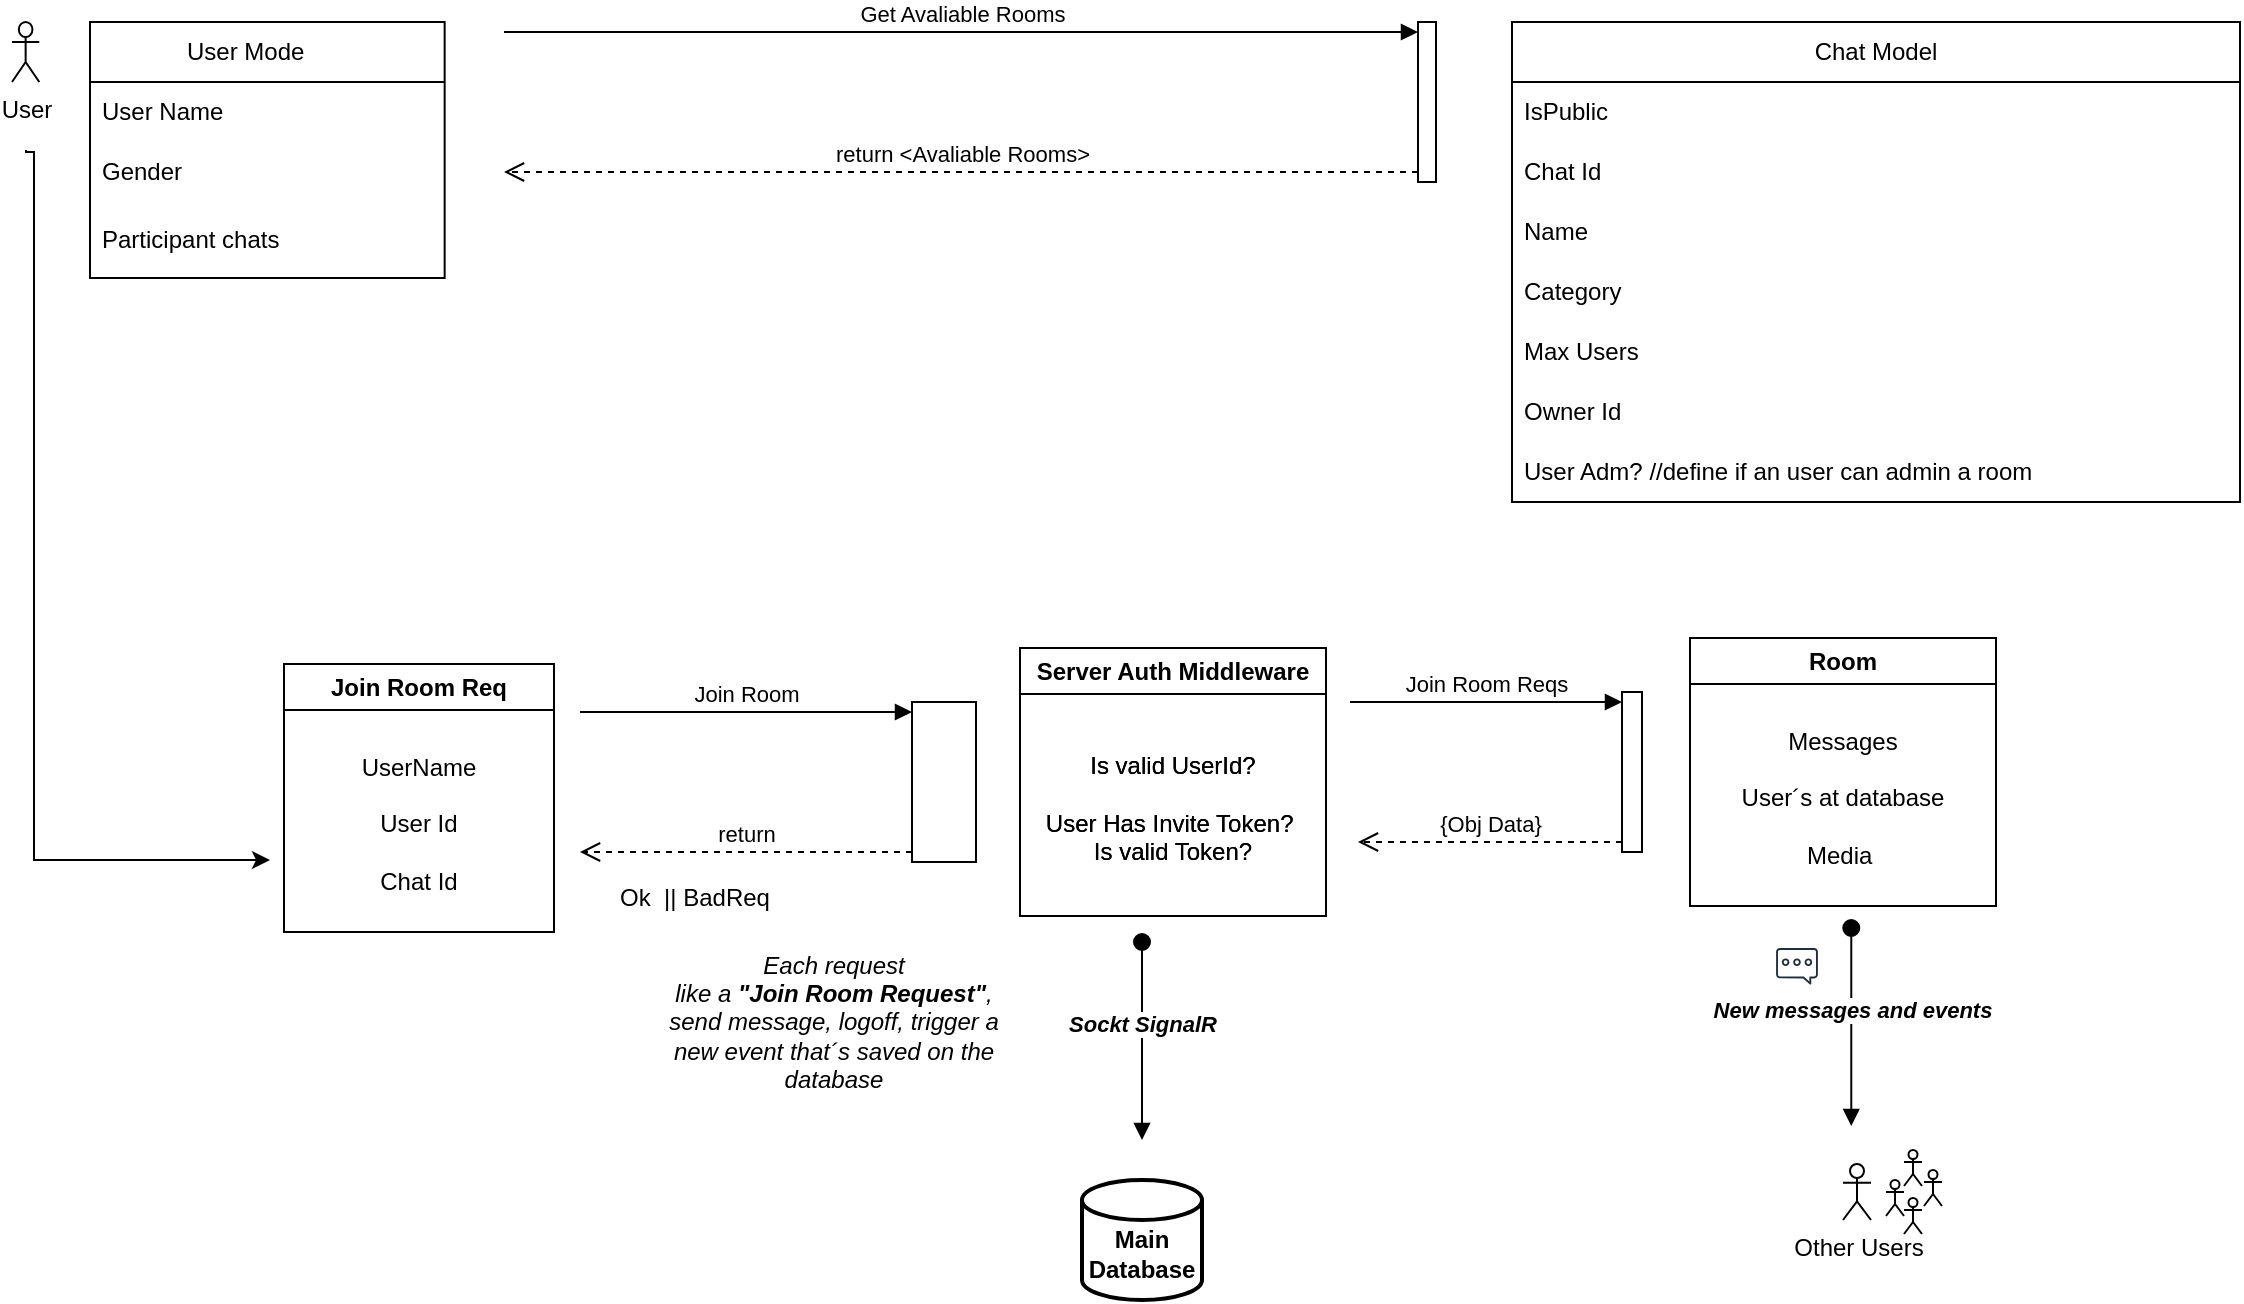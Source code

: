 <mxfile version="23.0.1" type="device">
  <diagram name="Página-1" id="kCZr15F2klLm7oUDF_et">
    <mxGraphModel dx="2398" dy="1078" grid="0" gridSize="10" guides="1" tooltips="1" connect="1" arrows="1" fold="1" page="1" pageScale="1" pageWidth="1169" pageHeight="827" math="0" shadow="0">
      <root>
        <mxCell id="0" />
        <mxCell id="1" parent="0" />
        <mxCell id="vphAHuVOy8EnIQVUGaIo-1" value="Chat Model" style="swimlane;fontStyle=0;childLayout=stackLayout;horizontal=1;startSize=30;horizontalStack=0;resizeParent=1;resizeParentMax=0;resizeLast=0;collapsible=1;marginBottom=0;whiteSpace=wrap;html=1;" vertex="1" parent="1">
          <mxGeometry x="770" y="118" width="364" height="240" as="geometry" />
        </mxCell>
        <mxCell id="vphAHuVOy8EnIQVUGaIo-2" value="IsPublic" style="text;strokeColor=none;fillColor=none;align=left;verticalAlign=middle;spacingLeft=4;spacingRight=4;overflow=hidden;points=[[0,0.5],[1,0.5]];portConstraint=eastwest;rotatable=0;whiteSpace=wrap;html=1;" vertex="1" parent="vphAHuVOy8EnIQVUGaIo-1">
          <mxGeometry y="30" width="364" height="30" as="geometry" />
        </mxCell>
        <mxCell id="vphAHuVOy8EnIQVUGaIo-9" value="Chat Id" style="text;strokeColor=none;fillColor=none;align=left;verticalAlign=middle;spacingLeft=4;spacingRight=4;overflow=hidden;points=[[0,0.5],[1,0.5]];portConstraint=eastwest;rotatable=0;whiteSpace=wrap;html=1;" vertex="1" parent="vphAHuVOy8EnIQVUGaIo-1">
          <mxGeometry y="60" width="364" height="30" as="geometry" />
        </mxCell>
        <mxCell id="vphAHuVOy8EnIQVUGaIo-3" value="Name&lt;span style=&quot;white-space: pre;&quot;&gt;&#x9;&lt;/span&gt;" style="text;strokeColor=none;fillColor=none;align=left;verticalAlign=middle;spacingLeft=4;spacingRight=4;overflow=hidden;points=[[0,0.5],[1,0.5]];portConstraint=eastwest;rotatable=0;whiteSpace=wrap;html=1;" vertex="1" parent="vphAHuVOy8EnIQVUGaIo-1">
          <mxGeometry y="90" width="364" height="30" as="geometry" />
        </mxCell>
        <mxCell id="vphAHuVOy8EnIQVUGaIo-5" value="Category" style="text;strokeColor=none;fillColor=none;align=left;verticalAlign=middle;spacingLeft=4;spacingRight=4;overflow=hidden;points=[[0,0.5],[1,0.5]];portConstraint=eastwest;rotatable=0;whiteSpace=wrap;html=1;" vertex="1" parent="vphAHuVOy8EnIQVUGaIo-1">
          <mxGeometry y="120" width="364" height="30" as="geometry" />
        </mxCell>
        <mxCell id="vphAHuVOy8EnIQVUGaIo-6" value="Max Users" style="text;strokeColor=none;fillColor=none;align=left;verticalAlign=middle;spacingLeft=4;spacingRight=4;overflow=hidden;points=[[0,0.5],[1,0.5]];portConstraint=eastwest;rotatable=0;whiteSpace=wrap;html=1;" vertex="1" parent="vphAHuVOy8EnIQVUGaIo-1">
          <mxGeometry y="150" width="364" height="30" as="geometry" />
        </mxCell>
        <mxCell id="vphAHuVOy8EnIQVUGaIo-7" value="Owner Id" style="text;strokeColor=none;fillColor=none;align=left;verticalAlign=middle;spacingLeft=4;spacingRight=4;overflow=hidden;points=[[0,0.5],[1,0.5]];portConstraint=eastwest;rotatable=0;whiteSpace=wrap;html=1;" vertex="1" parent="vphAHuVOy8EnIQVUGaIo-1">
          <mxGeometry y="180" width="364" height="30" as="geometry" />
        </mxCell>
        <mxCell id="vphAHuVOy8EnIQVUGaIo-8" value="User Adm? //define if an user can admin a room" style="text;strokeColor=none;fillColor=none;align=left;verticalAlign=middle;spacingLeft=4;spacingRight=4;overflow=hidden;points=[[0,0.5],[1,0.5]];portConstraint=eastwest;rotatable=0;whiteSpace=wrap;html=1;" vertex="1" parent="vphAHuVOy8EnIQVUGaIo-1">
          <mxGeometry y="210" width="364" height="30" as="geometry" />
        </mxCell>
        <mxCell id="vphAHuVOy8EnIQVUGaIo-19" style="rounded=0;orthogonalLoop=1;jettySize=auto;html=1;edgeStyle=orthogonalEdgeStyle;" edge="1" parent="1">
          <mxGeometry relative="1" as="geometry">
            <mxPoint x="149" y="537" as="targetPoint" />
            <mxPoint x="27" y="182" as="sourcePoint" />
            <Array as="points">
              <mxPoint x="31" y="183" />
              <mxPoint x="31" y="537" />
            </Array>
          </mxGeometry>
        </mxCell>
        <mxCell id="vphAHuVOy8EnIQVUGaIo-10" value="User" style="shape=umlActor;verticalLabelPosition=bottom;verticalAlign=top;html=1;outlineConnect=0;" vertex="1" parent="1">
          <mxGeometry x="20.0" y="118" width="13.64" height="30" as="geometry" />
        </mxCell>
        <mxCell id="vphAHuVOy8EnIQVUGaIo-11" value="User Mode&lt;span style=&quot;white-space: pre;&quot;&gt;&#x9;&lt;/span&gt;" style="swimlane;fontStyle=0;childLayout=stackLayout;horizontal=1;startSize=30;horizontalStack=0;resizeParent=1;resizeParentMax=0;resizeLast=0;collapsible=1;marginBottom=0;whiteSpace=wrap;html=1;" vertex="1" parent="1">
          <mxGeometry x="59" y="118" width="177.33" height="128" as="geometry" />
        </mxCell>
        <mxCell id="vphAHuVOy8EnIQVUGaIo-12" value="User Name&lt;span style=&quot;white-space: pre;&quot;&gt;&#x9;&lt;/span&gt;" style="text;strokeColor=none;fillColor=none;align=left;verticalAlign=middle;spacingLeft=4;spacingRight=4;overflow=hidden;points=[[0,0.5],[1,0.5]];portConstraint=eastwest;rotatable=0;whiteSpace=wrap;html=1;" vertex="1" parent="vphAHuVOy8EnIQVUGaIo-11">
          <mxGeometry y="30" width="177.33" height="30" as="geometry" />
        </mxCell>
        <mxCell id="vphAHuVOy8EnIQVUGaIo-13" value="Gender" style="text;strokeColor=none;fillColor=none;align=left;verticalAlign=middle;spacingLeft=4;spacingRight=4;overflow=hidden;points=[[0,0.5],[1,0.5]];portConstraint=eastwest;rotatable=0;whiteSpace=wrap;html=1;" vertex="1" parent="vphAHuVOy8EnIQVUGaIo-11">
          <mxGeometry y="60" width="177.33" height="30" as="geometry" />
        </mxCell>
        <mxCell id="vphAHuVOy8EnIQVUGaIo-14" value="Participant chats" style="text;strokeColor=none;fillColor=none;align=left;verticalAlign=middle;spacingLeft=4;spacingRight=4;overflow=hidden;points=[[0,0.5],[1,0.5]];portConstraint=eastwest;rotatable=0;whiteSpace=wrap;html=1;" vertex="1" parent="vphAHuVOy8EnIQVUGaIo-11">
          <mxGeometry y="90" width="177.33" height="38" as="geometry" />
        </mxCell>
        <mxCell id="vphAHuVOy8EnIQVUGaIo-16" value="" style="html=1;points=[[0,0,0,0,5],[0,1,0,0,-5],[1,0,0,0,5],[1,1,0,0,-5]];perimeter=orthogonalPerimeter;outlineConnect=0;targetShapes=umlLifeline;portConstraint=eastwest;newEdgeStyle={&quot;curved&quot;:0,&quot;rounded&quot;:0};" vertex="1" parent="1">
          <mxGeometry x="723" y="118" width="9" height="80" as="geometry" />
        </mxCell>
        <mxCell id="vphAHuVOy8EnIQVUGaIo-17" value="Get Avaliable Rooms" style="html=1;verticalAlign=bottom;endArrow=block;curved=0;rounded=0;entryX=0;entryY=0;entryDx=0;entryDy=5;" edge="1" target="vphAHuVOy8EnIQVUGaIo-16" parent="1">
          <mxGeometry relative="1" as="geometry">
            <mxPoint x="266" y="123" as="sourcePoint" />
          </mxGeometry>
        </mxCell>
        <mxCell id="vphAHuVOy8EnIQVUGaIo-18" value="return &amp;lt;Avaliable Rooms&amp;gt;" style="html=1;verticalAlign=bottom;endArrow=open;dashed=1;endSize=8;curved=0;rounded=0;exitX=0;exitY=1;exitDx=0;exitDy=-5;" edge="1" source="vphAHuVOy8EnIQVUGaIo-16" parent="1">
          <mxGeometry relative="1" as="geometry">
            <mxPoint x="266" y="193" as="targetPoint" />
          </mxGeometry>
        </mxCell>
        <mxCell id="vphAHuVOy8EnIQVUGaIo-24" value="Join Room Req" style="swimlane;whiteSpace=wrap;html=1;" vertex="1" parent="1">
          <mxGeometry x="156" y="439" width="135" height="134" as="geometry" />
        </mxCell>
        <mxCell id="vphAHuVOy8EnIQVUGaIo-31" value="UserName&lt;br&gt;&lt;br&gt;User Id&lt;br&gt;&lt;br&gt;Chat Id" style="text;strokeColor=none;align=center;fillColor=none;html=1;verticalAlign=middle;whiteSpace=wrap;rounded=0;" vertex="1" parent="vphAHuVOy8EnIQVUGaIo-24">
          <mxGeometry x="1" y="37" width="133" height="86" as="geometry" />
        </mxCell>
        <mxCell id="vphAHuVOy8EnIQVUGaIo-25" value="Server Auth Middleware" style="swimlane;whiteSpace=wrap;html=1;" vertex="1" parent="1">
          <mxGeometry x="524" y="431" width="153" height="134" as="geometry" />
        </mxCell>
        <mxCell id="vphAHuVOy8EnIQVUGaIo-32" value="Is valid UserId?&lt;br&gt;&lt;br&gt;User Has Invite Token?&amp;nbsp;&lt;br&gt;Is valid Token?" style="text;strokeColor=none;align=center;fillColor=none;html=1;verticalAlign=middle;whiteSpace=wrap;rounded=0;" vertex="1" parent="vphAHuVOy8EnIQVUGaIo-25">
          <mxGeometry x="10" y="37" width="133" height="86" as="geometry" />
        </mxCell>
        <mxCell id="vphAHuVOy8EnIQVUGaIo-35" value="Server Auth Middleware" style="swimlane;whiteSpace=wrap;html=1;" vertex="1" parent="vphAHuVOy8EnIQVUGaIo-25">
          <mxGeometry width="153" height="134" as="geometry" />
        </mxCell>
        <mxCell id="vphAHuVOy8EnIQVUGaIo-36" value="Is valid UserId?&lt;br&gt;&lt;br&gt;User Has Invite Token?&amp;nbsp;&lt;br&gt;Is valid Token?" style="text;strokeColor=none;align=center;fillColor=none;html=1;verticalAlign=middle;whiteSpace=wrap;rounded=0;" vertex="1" parent="vphAHuVOy8EnIQVUGaIo-35">
          <mxGeometry x="10" y="37" width="133" height="86" as="geometry" />
        </mxCell>
        <mxCell id="vphAHuVOy8EnIQVUGaIo-27" value="" style="html=1;points=[[0,0,0,0,5],[0,1,0,0,-5],[1,0,0,0,5],[1,1,0,0,-5]];perimeter=orthogonalPerimeter;outlineConnect=0;targetShapes=umlLifeline;portConstraint=eastwest;newEdgeStyle={&quot;curved&quot;:0,&quot;rounded&quot;:0};" vertex="1" parent="1">
          <mxGeometry x="470" y="458" width="32" height="80" as="geometry" />
        </mxCell>
        <mxCell id="vphAHuVOy8EnIQVUGaIo-28" value="Join Room" style="html=1;verticalAlign=bottom;endArrow=block;curved=0;rounded=0;entryX=0;entryY=0;entryDx=0;entryDy=5;" edge="1" target="vphAHuVOy8EnIQVUGaIo-27" parent="1">
          <mxGeometry relative="1" as="geometry">
            <mxPoint x="304" y="463" as="sourcePoint" />
          </mxGeometry>
        </mxCell>
        <mxCell id="vphAHuVOy8EnIQVUGaIo-29" value="return" style="html=1;verticalAlign=bottom;endArrow=open;dashed=1;endSize=8;curved=0;rounded=0;exitX=0;exitY=1;exitDx=0;exitDy=-5;" edge="1" source="vphAHuVOy8EnIQVUGaIo-27" parent="1">
          <mxGeometry relative="1" as="geometry">
            <mxPoint x="304" y="533" as="targetPoint" />
          </mxGeometry>
        </mxCell>
        <mxCell id="vphAHuVOy8EnIQVUGaIo-33" value="Ok&amp;nbsp; || BadReq" style="text;strokeColor=none;align=center;fillColor=none;html=1;verticalAlign=middle;whiteSpace=wrap;rounded=0;" vertex="1" parent="1">
          <mxGeometry x="318" y="541" width="87" height="30" as="geometry" />
        </mxCell>
        <mxCell id="vphAHuVOy8EnIQVUGaIo-37" value="Room" style="swimlane;whiteSpace=wrap;html=1;" vertex="1" parent="1">
          <mxGeometry x="859" y="426" width="153" height="134" as="geometry" />
        </mxCell>
        <mxCell id="vphAHuVOy8EnIQVUGaIo-38" value="Messages&lt;br&gt;&lt;br&gt;User´s at database&lt;br&gt;&lt;br&gt;Media&amp;nbsp;" style="text;strokeColor=none;align=center;fillColor=none;html=1;verticalAlign=middle;whiteSpace=wrap;rounded=0;" vertex="1" parent="vphAHuVOy8EnIQVUGaIo-37">
          <mxGeometry x="10" y="37" width="133" height="86" as="geometry" />
        </mxCell>
        <mxCell id="vphAHuVOy8EnIQVUGaIo-43" value="" style="html=1;points=[[0,0,0,0,5],[0,1,0,0,-5],[1,0,0,0,5],[1,1,0,0,-5]];perimeter=orthogonalPerimeter;outlineConnect=0;targetShapes=umlLifeline;portConstraint=eastwest;newEdgeStyle={&quot;curved&quot;:0,&quot;rounded&quot;:0};" vertex="1" parent="1">
          <mxGeometry x="825" y="453" width="10" height="80" as="geometry" />
        </mxCell>
        <mxCell id="vphAHuVOy8EnIQVUGaIo-44" value="Join Room Reqs" style="html=1;verticalAlign=bottom;endArrow=block;curved=0;rounded=0;entryX=0;entryY=0;entryDx=0;entryDy=5;" edge="1" target="vphAHuVOy8EnIQVUGaIo-43" parent="1">
          <mxGeometry relative="1" as="geometry">
            <mxPoint x="689" y="458" as="sourcePoint" />
          </mxGeometry>
        </mxCell>
        <mxCell id="vphAHuVOy8EnIQVUGaIo-45" value="{Obj Data}" style="html=1;verticalAlign=bottom;endArrow=open;dashed=1;endSize=8;curved=0;rounded=0;exitX=0;exitY=1;exitDx=0;exitDy=-5;" edge="1" source="vphAHuVOy8EnIQVUGaIo-43" parent="1">
          <mxGeometry relative="1" as="geometry">
            <mxPoint x="693" y="528" as="targetPoint" />
          </mxGeometry>
        </mxCell>
        <mxCell id="vphAHuVOy8EnIQVUGaIo-50" value="&lt;i&gt;&lt;b&gt;Sockt SignalR&lt;/b&gt;&lt;/i&gt;" style="html=1;verticalAlign=bottom;startArrow=oval;startFill=1;endArrow=block;startSize=8;curved=0;rounded=0;" edge="1" parent="1">
          <mxGeometry width="60" relative="1" as="geometry">
            <mxPoint x="585" y="578" as="sourcePoint" />
            <mxPoint x="585" y="677" as="targetPoint" />
          </mxGeometry>
        </mxCell>
        <mxCell id="vphAHuVOy8EnIQVUGaIo-51" value="&lt;i&gt;Each request&lt;br&gt;like a &lt;b&gt;&quot;Join Room Request&quot;&lt;/b&gt;,&lt;br&gt;send message, logoff, trigger a new event that´s saved on the database&lt;/i&gt;" style="text;strokeColor=none;align=center;fillColor=none;html=1;verticalAlign=middle;whiteSpace=wrap;rounded=0;" vertex="1" parent="1">
          <mxGeometry x="338" y="571" width="186" height="93" as="geometry" />
        </mxCell>
        <mxCell id="vphAHuVOy8EnIQVUGaIo-52" value="&lt;b&gt;&lt;br&gt;Main&lt;br&gt;Database&lt;/b&gt;" style="strokeWidth=2;html=1;shape=mxgraph.flowchart.database;whiteSpace=wrap;" vertex="1" parent="1">
          <mxGeometry x="555" y="697" width="60" height="60" as="geometry" />
        </mxCell>
        <mxCell id="vphAHuVOy8EnIQVUGaIo-53" value="Other Users" style="shape=umlActor;verticalLabelPosition=bottom;verticalAlign=top;html=1;outlineConnect=0;" vertex="1" parent="1">
          <mxGeometry x="935.5" y="689" width="14" height="28" as="geometry" />
        </mxCell>
        <mxCell id="vphAHuVOy8EnIQVUGaIo-54" value="" style="sketch=0;outlineConnect=0;fontColor=#232F3E;gradientColor=none;fillColor=#232F3D;strokeColor=none;dashed=0;verticalLabelPosition=bottom;verticalAlign=top;align=center;html=1;fontSize=12;fontStyle=0;aspect=fixed;pointerEvents=1;shape=mxgraph.aws4.chat;direction=east;" vertex="1" parent="1">
          <mxGeometry x="902" y="581" width="21" height="18.31" as="geometry" />
        </mxCell>
        <mxCell id="vphAHuVOy8EnIQVUGaIo-55" value="&lt;i&gt;&lt;b&gt;New messages and events&lt;/b&gt;&lt;/i&gt;" style="html=1;verticalAlign=bottom;startArrow=oval;startFill=1;endArrow=block;startSize=8;curved=0;rounded=0;" edge="1" parent="1">
          <mxGeometry x="-0.004" width="60" relative="1" as="geometry">
            <mxPoint x="939.64" y="571" as="sourcePoint" />
            <mxPoint x="939.64" y="670" as="targetPoint" />
            <mxPoint as="offset" />
          </mxGeometry>
        </mxCell>
        <mxCell id="vphAHuVOy8EnIQVUGaIo-57" value="" style="shape=umlActor;verticalLabelPosition=bottom;verticalAlign=top;html=1;outlineConnect=0;" vertex="1" parent="1">
          <mxGeometry x="966" y="682" width="9" height="18" as="geometry" />
        </mxCell>
        <mxCell id="vphAHuVOy8EnIQVUGaIo-62" value="" style="shape=umlActor;verticalLabelPosition=bottom;verticalAlign=top;html=1;outlineConnect=0;" vertex="1" parent="1">
          <mxGeometry x="976" y="692" width="9" height="18" as="geometry" />
        </mxCell>
        <mxCell id="vphAHuVOy8EnIQVUGaIo-63" value="" style="shape=umlActor;verticalLabelPosition=bottom;verticalAlign=top;html=1;outlineConnect=0;" vertex="1" parent="1">
          <mxGeometry x="957" y="697" width="9" height="18" as="geometry" />
        </mxCell>
        <mxCell id="vphAHuVOy8EnIQVUGaIo-64" value="" style="shape=umlActor;verticalLabelPosition=bottom;verticalAlign=top;html=1;outlineConnect=0;" vertex="1" parent="1">
          <mxGeometry x="966" y="706" width="9" height="18" as="geometry" />
        </mxCell>
      </root>
    </mxGraphModel>
  </diagram>
</mxfile>
